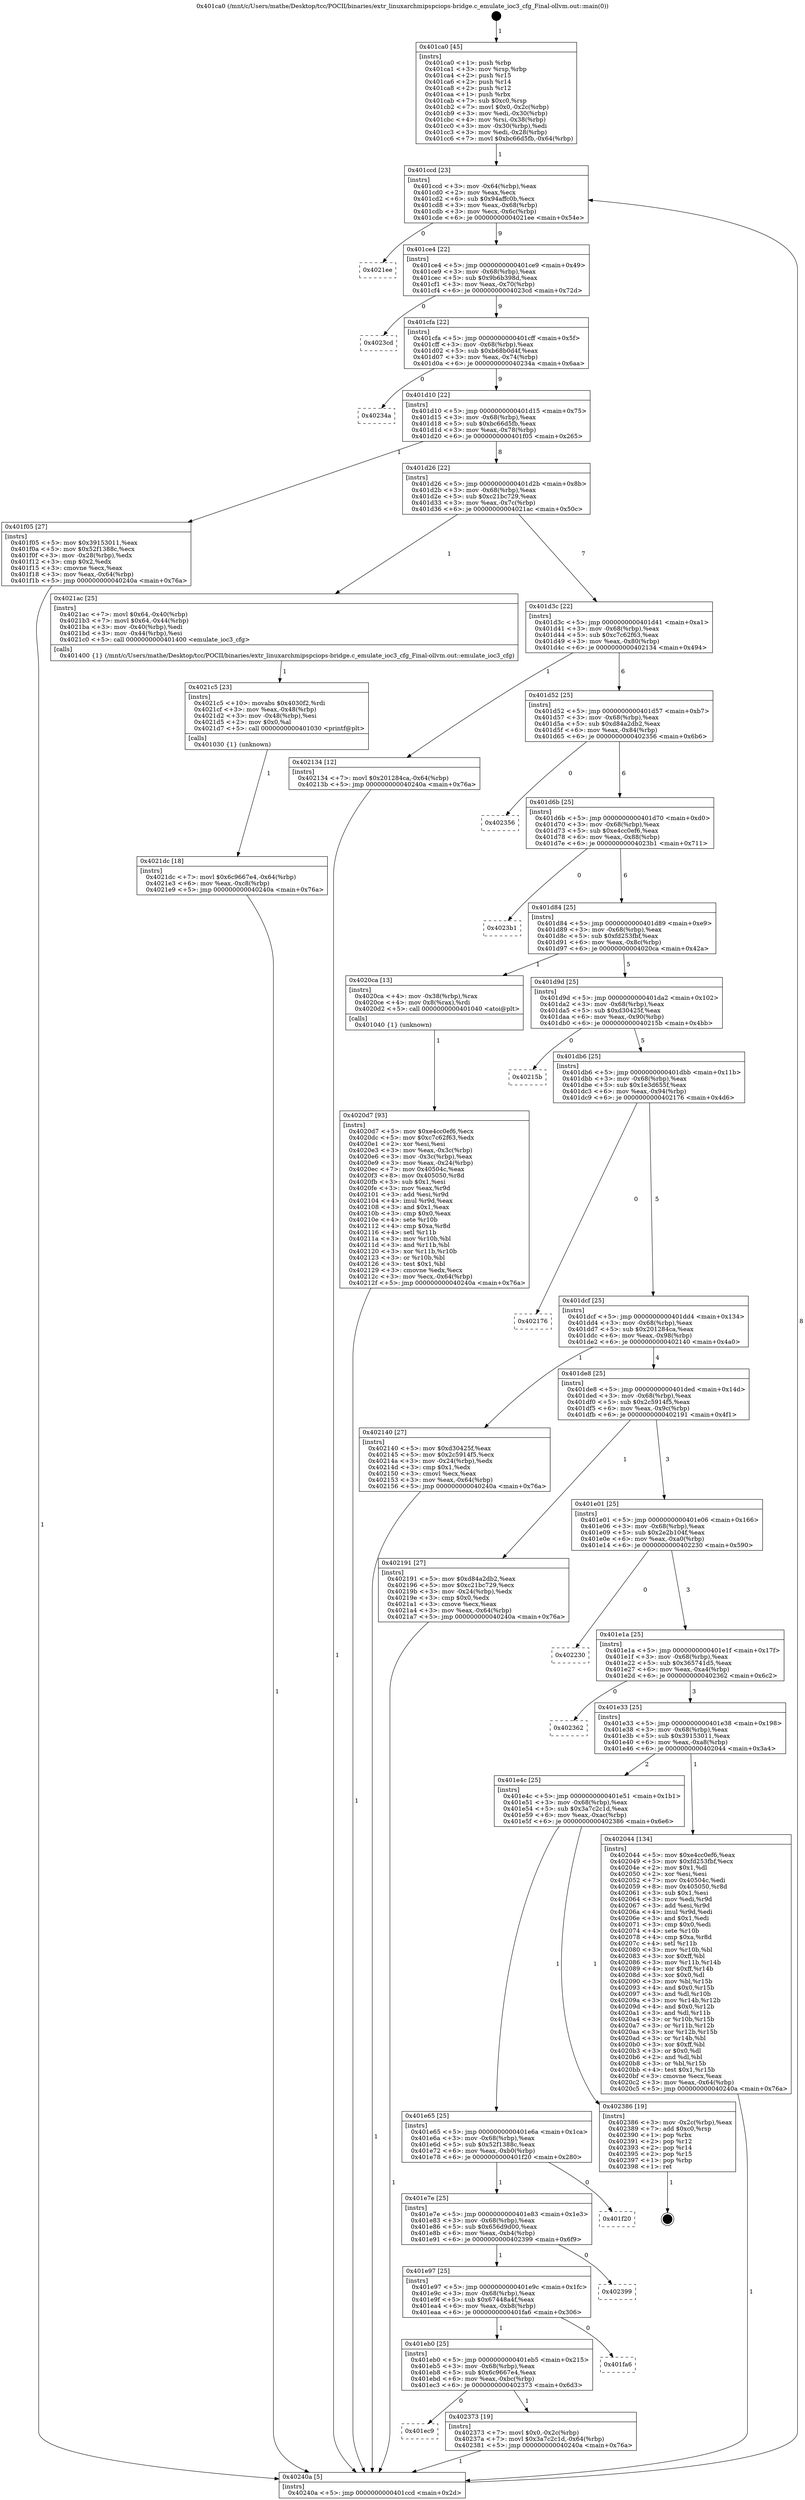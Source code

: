 digraph "0x401ca0" {
  label = "0x401ca0 (/mnt/c/Users/mathe/Desktop/tcc/POCII/binaries/extr_linuxarchmipspciops-bridge.c_emulate_ioc3_cfg_Final-ollvm.out::main(0))"
  labelloc = "t"
  node[shape=record]

  Entry [label="",width=0.3,height=0.3,shape=circle,fillcolor=black,style=filled]
  "0x401ccd" [label="{
     0x401ccd [23]\l
     | [instrs]\l
     &nbsp;&nbsp;0x401ccd \<+3\>: mov -0x64(%rbp),%eax\l
     &nbsp;&nbsp;0x401cd0 \<+2\>: mov %eax,%ecx\l
     &nbsp;&nbsp;0x401cd2 \<+6\>: sub $0x94affc0b,%ecx\l
     &nbsp;&nbsp;0x401cd8 \<+3\>: mov %eax,-0x68(%rbp)\l
     &nbsp;&nbsp;0x401cdb \<+3\>: mov %ecx,-0x6c(%rbp)\l
     &nbsp;&nbsp;0x401cde \<+6\>: je 00000000004021ee \<main+0x54e\>\l
  }"]
  "0x4021ee" [label="{
     0x4021ee\l
  }", style=dashed]
  "0x401ce4" [label="{
     0x401ce4 [22]\l
     | [instrs]\l
     &nbsp;&nbsp;0x401ce4 \<+5\>: jmp 0000000000401ce9 \<main+0x49\>\l
     &nbsp;&nbsp;0x401ce9 \<+3\>: mov -0x68(%rbp),%eax\l
     &nbsp;&nbsp;0x401cec \<+5\>: sub $0x9b6b398d,%eax\l
     &nbsp;&nbsp;0x401cf1 \<+3\>: mov %eax,-0x70(%rbp)\l
     &nbsp;&nbsp;0x401cf4 \<+6\>: je 00000000004023cd \<main+0x72d\>\l
  }"]
  Exit [label="",width=0.3,height=0.3,shape=circle,fillcolor=black,style=filled,peripheries=2]
  "0x4023cd" [label="{
     0x4023cd\l
  }", style=dashed]
  "0x401cfa" [label="{
     0x401cfa [22]\l
     | [instrs]\l
     &nbsp;&nbsp;0x401cfa \<+5\>: jmp 0000000000401cff \<main+0x5f\>\l
     &nbsp;&nbsp;0x401cff \<+3\>: mov -0x68(%rbp),%eax\l
     &nbsp;&nbsp;0x401d02 \<+5\>: sub $0xb68b0d4f,%eax\l
     &nbsp;&nbsp;0x401d07 \<+3\>: mov %eax,-0x74(%rbp)\l
     &nbsp;&nbsp;0x401d0a \<+6\>: je 000000000040234a \<main+0x6aa\>\l
  }"]
  "0x401ec9" [label="{
     0x401ec9\l
  }", style=dashed]
  "0x40234a" [label="{
     0x40234a\l
  }", style=dashed]
  "0x401d10" [label="{
     0x401d10 [22]\l
     | [instrs]\l
     &nbsp;&nbsp;0x401d10 \<+5\>: jmp 0000000000401d15 \<main+0x75\>\l
     &nbsp;&nbsp;0x401d15 \<+3\>: mov -0x68(%rbp),%eax\l
     &nbsp;&nbsp;0x401d18 \<+5\>: sub $0xbc66d5fb,%eax\l
     &nbsp;&nbsp;0x401d1d \<+3\>: mov %eax,-0x78(%rbp)\l
     &nbsp;&nbsp;0x401d20 \<+6\>: je 0000000000401f05 \<main+0x265\>\l
  }"]
  "0x402373" [label="{
     0x402373 [19]\l
     | [instrs]\l
     &nbsp;&nbsp;0x402373 \<+7\>: movl $0x0,-0x2c(%rbp)\l
     &nbsp;&nbsp;0x40237a \<+7\>: movl $0x3a7c2c1d,-0x64(%rbp)\l
     &nbsp;&nbsp;0x402381 \<+5\>: jmp 000000000040240a \<main+0x76a\>\l
  }"]
  "0x401f05" [label="{
     0x401f05 [27]\l
     | [instrs]\l
     &nbsp;&nbsp;0x401f05 \<+5\>: mov $0x39153011,%eax\l
     &nbsp;&nbsp;0x401f0a \<+5\>: mov $0x52f1388c,%ecx\l
     &nbsp;&nbsp;0x401f0f \<+3\>: mov -0x28(%rbp),%edx\l
     &nbsp;&nbsp;0x401f12 \<+3\>: cmp $0x2,%edx\l
     &nbsp;&nbsp;0x401f15 \<+3\>: cmovne %ecx,%eax\l
     &nbsp;&nbsp;0x401f18 \<+3\>: mov %eax,-0x64(%rbp)\l
     &nbsp;&nbsp;0x401f1b \<+5\>: jmp 000000000040240a \<main+0x76a\>\l
  }"]
  "0x401d26" [label="{
     0x401d26 [22]\l
     | [instrs]\l
     &nbsp;&nbsp;0x401d26 \<+5\>: jmp 0000000000401d2b \<main+0x8b\>\l
     &nbsp;&nbsp;0x401d2b \<+3\>: mov -0x68(%rbp),%eax\l
     &nbsp;&nbsp;0x401d2e \<+5\>: sub $0xc21bc729,%eax\l
     &nbsp;&nbsp;0x401d33 \<+3\>: mov %eax,-0x7c(%rbp)\l
     &nbsp;&nbsp;0x401d36 \<+6\>: je 00000000004021ac \<main+0x50c\>\l
  }"]
  "0x40240a" [label="{
     0x40240a [5]\l
     | [instrs]\l
     &nbsp;&nbsp;0x40240a \<+5\>: jmp 0000000000401ccd \<main+0x2d\>\l
  }"]
  "0x401ca0" [label="{
     0x401ca0 [45]\l
     | [instrs]\l
     &nbsp;&nbsp;0x401ca0 \<+1\>: push %rbp\l
     &nbsp;&nbsp;0x401ca1 \<+3\>: mov %rsp,%rbp\l
     &nbsp;&nbsp;0x401ca4 \<+2\>: push %r15\l
     &nbsp;&nbsp;0x401ca6 \<+2\>: push %r14\l
     &nbsp;&nbsp;0x401ca8 \<+2\>: push %r12\l
     &nbsp;&nbsp;0x401caa \<+1\>: push %rbx\l
     &nbsp;&nbsp;0x401cab \<+7\>: sub $0xc0,%rsp\l
     &nbsp;&nbsp;0x401cb2 \<+7\>: movl $0x0,-0x2c(%rbp)\l
     &nbsp;&nbsp;0x401cb9 \<+3\>: mov %edi,-0x30(%rbp)\l
     &nbsp;&nbsp;0x401cbc \<+4\>: mov %rsi,-0x38(%rbp)\l
     &nbsp;&nbsp;0x401cc0 \<+3\>: mov -0x30(%rbp),%edi\l
     &nbsp;&nbsp;0x401cc3 \<+3\>: mov %edi,-0x28(%rbp)\l
     &nbsp;&nbsp;0x401cc6 \<+7\>: movl $0xbc66d5fb,-0x64(%rbp)\l
  }"]
  "0x401eb0" [label="{
     0x401eb0 [25]\l
     | [instrs]\l
     &nbsp;&nbsp;0x401eb0 \<+5\>: jmp 0000000000401eb5 \<main+0x215\>\l
     &nbsp;&nbsp;0x401eb5 \<+3\>: mov -0x68(%rbp),%eax\l
     &nbsp;&nbsp;0x401eb8 \<+5\>: sub $0x6c9667e4,%eax\l
     &nbsp;&nbsp;0x401ebd \<+6\>: mov %eax,-0xbc(%rbp)\l
     &nbsp;&nbsp;0x401ec3 \<+6\>: je 0000000000402373 \<main+0x6d3\>\l
  }"]
  "0x4021ac" [label="{
     0x4021ac [25]\l
     | [instrs]\l
     &nbsp;&nbsp;0x4021ac \<+7\>: movl $0x64,-0x40(%rbp)\l
     &nbsp;&nbsp;0x4021b3 \<+7\>: movl $0x64,-0x44(%rbp)\l
     &nbsp;&nbsp;0x4021ba \<+3\>: mov -0x40(%rbp),%edi\l
     &nbsp;&nbsp;0x4021bd \<+3\>: mov -0x44(%rbp),%esi\l
     &nbsp;&nbsp;0x4021c0 \<+5\>: call 0000000000401400 \<emulate_ioc3_cfg\>\l
     | [calls]\l
     &nbsp;&nbsp;0x401400 \{1\} (/mnt/c/Users/mathe/Desktop/tcc/POCII/binaries/extr_linuxarchmipspciops-bridge.c_emulate_ioc3_cfg_Final-ollvm.out::emulate_ioc3_cfg)\l
  }"]
  "0x401d3c" [label="{
     0x401d3c [22]\l
     | [instrs]\l
     &nbsp;&nbsp;0x401d3c \<+5\>: jmp 0000000000401d41 \<main+0xa1\>\l
     &nbsp;&nbsp;0x401d41 \<+3\>: mov -0x68(%rbp),%eax\l
     &nbsp;&nbsp;0x401d44 \<+5\>: sub $0xc7c62f63,%eax\l
     &nbsp;&nbsp;0x401d49 \<+3\>: mov %eax,-0x80(%rbp)\l
     &nbsp;&nbsp;0x401d4c \<+6\>: je 0000000000402134 \<main+0x494\>\l
  }"]
  "0x401fa6" [label="{
     0x401fa6\l
  }", style=dashed]
  "0x402134" [label="{
     0x402134 [12]\l
     | [instrs]\l
     &nbsp;&nbsp;0x402134 \<+7\>: movl $0x201284ca,-0x64(%rbp)\l
     &nbsp;&nbsp;0x40213b \<+5\>: jmp 000000000040240a \<main+0x76a\>\l
  }"]
  "0x401d52" [label="{
     0x401d52 [25]\l
     | [instrs]\l
     &nbsp;&nbsp;0x401d52 \<+5\>: jmp 0000000000401d57 \<main+0xb7\>\l
     &nbsp;&nbsp;0x401d57 \<+3\>: mov -0x68(%rbp),%eax\l
     &nbsp;&nbsp;0x401d5a \<+5\>: sub $0xd84a2db2,%eax\l
     &nbsp;&nbsp;0x401d5f \<+6\>: mov %eax,-0x84(%rbp)\l
     &nbsp;&nbsp;0x401d65 \<+6\>: je 0000000000402356 \<main+0x6b6\>\l
  }"]
  "0x401e97" [label="{
     0x401e97 [25]\l
     | [instrs]\l
     &nbsp;&nbsp;0x401e97 \<+5\>: jmp 0000000000401e9c \<main+0x1fc\>\l
     &nbsp;&nbsp;0x401e9c \<+3\>: mov -0x68(%rbp),%eax\l
     &nbsp;&nbsp;0x401e9f \<+5\>: sub $0x67448a4f,%eax\l
     &nbsp;&nbsp;0x401ea4 \<+6\>: mov %eax,-0xb8(%rbp)\l
     &nbsp;&nbsp;0x401eaa \<+6\>: je 0000000000401fa6 \<main+0x306\>\l
  }"]
  "0x402356" [label="{
     0x402356\l
  }", style=dashed]
  "0x401d6b" [label="{
     0x401d6b [25]\l
     | [instrs]\l
     &nbsp;&nbsp;0x401d6b \<+5\>: jmp 0000000000401d70 \<main+0xd0\>\l
     &nbsp;&nbsp;0x401d70 \<+3\>: mov -0x68(%rbp),%eax\l
     &nbsp;&nbsp;0x401d73 \<+5\>: sub $0xe4cc0ef6,%eax\l
     &nbsp;&nbsp;0x401d78 \<+6\>: mov %eax,-0x88(%rbp)\l
     &nbsp;&nbsp;0x401d7e \<+6\>: je 00000000004023b1 \<main+0x711\>\l
  }"]
  "0x402399" [label="{
     0x402399\l
  }", style=dashed]
  "0x4023b1" [label="{
     0x4023b1\l
  }", style=dashed]
  "0x401d84" [label="{
     0x401d84 [25]\l
     | [instrs]\l
     &nbsp;&nbsp;0x401d84 \<+5\>: jmp 0000000000401d89 \<main+0xe9\>\l
     &nbsp;&nbsp;0x401d89 \<+3\>: mov -0x68(%rbp),%eax\l
     &nbsp;&nbsp;0x401d8c \<+5\>: sub $0xfd253fbf,%eax\l
     &nbsp;&nbsp;0x401d91 \<+6\>: mov %eax,-0x8c(%rbp)\l
     &nbsp;&nbsp;0x401d97 \<+6\>: je 00000000004020ca \<main+0x42a\>\l
  }"]
  "0x401e7e" [label="{
     0x401e7e [25]\l
     | [instrs]\l
     &nbsp;&nbsp;0x401e7e \<+5\>: jmp 0000000000401e83 \<main+0x1e3\>\l
     &nbsp;&nbsp;0x401e83 \<+3\>: mov -0x68(%rbp),%eax\l
     &nbsp;&nbsp;0x401e86 \<+5\>: sub $0x656d9d00,%eax\l
     &nbsp;&nbsp;0x401e8b \<+6\>: mov %eax,-0xb4(%rbp)\l
     &nbsp;&nbsp;0x401e91 \<+6\>: je 0000000000402399 \<main+0x6f9\>\l
  }"]
  "0x4020ca" [label="{
     0x4020ca [13]\l
     | [instrs]\l
     &nbsp;&nbsp;0x4020ca \<+4\>: mov -0x38(%rbp),%rax\l
     &nbsp;&nbsp;0x4020ce \<+4\>: mov 0x8(%rax),%rdi\l
     &nbsp;&nbsp;0x4020d2 \<+5\>: call 0000000000401040 \<atoi@plt\>\l
     | [calls]\l
     &nbsp;&nbsp;0x401040 \{1\} (unknown)\l
  }"]
  "0x401d9d" [label="{
     0x401d9d [25]\l
     | [instrs]\l
     &nbsp;&nbsp;0x401d9d \<+5\>: jmp 0000000000401da2 \<main+0x102\>\l
     &nbsp;&nbsp;0x401da2 \<+3\>: mov -0x68(%rbp),%eax\l
     &nbsp;&nbsp;0x401da5 \<+5\>: sub $0xd30425f,%eax\l
     &nbsp;&nbsp;0x401daa \<+6\>: mov %eax,-0x90(%rbp)\l
     &nbsp;&nbsp;0x401db0 \<+6\>: je 000000000040215b \<main+0x4bb\>\l
  }"]
  "0x401f20" [label="{
     0x401f20\l
  }", style=dashed]
  "0x40215b" [label="{
     0x40215b\l
  }", style=dashed]
  "0x401db6" [label="{
     0x401db6 [25]\l
     | [instrs]\l
     &nbsp;&nbsp;0x401db6 \<+5\>: jmp 0000000000401dbb \<main+0x11b\>\l
     &nbsp;&nbsp;0x401dbb \<+3\>: mov -0x68(%rbp),%eax\l
     &nbsp;&nbsp;0x401dbe \<+5\>: sub $0x1e3d655f,%eax\l
     &nbsp;&nbsp;0x401dc3 \<+6\>: mov %eax,-0x94(%rbp)\l
     &nbsp;&nbsp;0x401dc9 \<+6\>: je 0000000000402176 \<main+0x4d6\>\l
  }"]
  "0x401e65" [label="{
     0x401e65 [25]\l
     | [instrs]\l
     &nbsp;&nbsp;0x401e65 \<+5\>: jmp 0000000000401e6a \<main+0x1ca\>\l
     &nbsp;&nbsp;0x401e6a \<+3\>: mov -0x68(%rbp),%eax\l
     &nbsp;&nbsp;0x401e6d \<+5\>: sub $0x52f1388c,%eax\l
     &nbsp;&nbsp;0x401e72 \<+6\>: mov %eax,-0xb0(%rbp)\l
     &nbsp;&nbsp;0x401e78 \<+6\>: je 0000000000401f20 \<main+0x280\>\l
  }"]
  "0x402176" [label="{
     0x402176\l
  }", style=dashed]
  "0x401dcf" [label="{
     0x401dcf [25]\l
     | [instrs]\l
     &nbsp;&nbsp;0x401dcf \<+5\>: jmp 0000000000401dd4 \<main+0x134\>\l
     &nbsp;&nbsp;0x401dd4 \<+3\>: mov -0x68(%rbp),%eax\l
     &nbsp;&nbsp;0x401dd7 \<+5\>: sub $0x201284ca,%eax\l
     &nbsp;&nbsp;0x401ddc \<+6\>: mov %eax,-0x98(%rbp)\l
     &nbsp;&nbsp;0x401de2 \<+6\>: je 0000000000402140 \<main+0x4a0\>\l
  }"]
  "0x402386" [label="{
     0x402386 [19]\l
     | [instrs]\l
     &nbsp;&nbsp;0x402386 \<+3\>: mov -0x2c(%rbp),%eax\l
     &nbsp;&nbsp;0x402389 \<+7\>: add $0xc0,%rsp\l
     &nbsp;&nbsp;0x402390 \<+1\>: pop %rbx\l
     &nbsp;&nbsp;0x402391 \<+2\>: pop %r12\l
     &nbsp;&nbsp;0x402393 \<+2\>: pop %r14\l
     &nbsp;&nbsp;0x402395 \<+2\>: pop %r15\l
     &nbsp;&nbsp;0x402397 \<+1\>: pop %rbp\l
     &nbsp;&nbsp;0x402398 \<+1\>: ret\l
  }"]
  "0x402140" [label="{
     0x402140 [27]\l
     | [instrs]\l
     &nbsp;&nbsp;0x402140 \<+5\>: mov $0xd30425f,%eax\l
     &nbsp;&nbsp;0x402145 \<+5\>: mov $0x2c5914f5,%ecx\l
     &nbsp;&nbsp;0x40214a \<+3\>: mov -0x24(%rbp),%edx\l
     &nbsp;&nbsp;0x40214d \<+3\>: cmp $0x1,%edx\l
     &nbsp;&nbsp;0x402150 \<+3\>: cmovl %ecx,%eax\l
     &nbsp;&nbsp;0x402153 \<+3\>: mov %eax,-0x64(%rbp)\l
     &nbsp;&nbsp;0x402156 \<+5\>: jmp 000000000040240a \<main+0x76a\>\l
  }"]
  "0x401de8" [label="{
     0x401de8 [25]\l
     | [instrs]\l
     &nbsp;&nbsp;0x401de8 \<+5\>: jmp 0000000000401ded \<main+0x14d\>\l
     &nbsp;&nbsp;0x401ded \<+3\>: mov -0x68(%rbp),%eax\l
     &nbsp;&nbsp;0x401df0 \<+5\>: sub $0x2c5914f5,%eax\l
     &nbsp;&nbsp;0x401df5 \<+6\>: mov %eax,-0x9c(%rbp)\l
     &nbsp;&nbsp;0x401dfb \<+6\>: je 0000000000402191 \<main+0x4f1\>\l
  }"]
  "0x4021dc" [label="{
     0x4021dc [18]\l
     | [instrs]\l
     &nbsp;&nbsp;0x4021dc \<+7\>: movl $0x6c9667e4,-0x64(%rbp)\l
     &nbsp;&nbsp;0x4021e3 \<+6\>: mov %eax,-0xc8(%rbp)\l
     &nbsp;&nbsp;0x4021e9 \<+5\>: jmp 000000000040240a \<main+0x76a\>\l
  }"]
  "0x402191" [label="{
     0x402191 [27]\l
     | [instrs]\l
     &nbsp;&nbsp;0x402191 \<+5\>: mov $0xd84a2db2,%eax\l
     &nbsp;&nbsp;0x402196 \<+5\>: mov $0xc21bc729,%ecx\l
     &nbsp;&nbsp;0x40219b \<+3\>: mov -0x24(%rbp),%edx\l
     &nbsp;&nbsp;0x40219e \<+3\>: cmp $0x0,%edx\l
     &nbsp;&nbsp;0x4021a1 \<+3\>: cmove %ecx,%eax\l
     &nbsp;&nbsp;0x4021a4 \<+3\>: mov %eax,-0x64(%rbp)\l
     &nbsp;&nbsp;0x4021a7 \<+5\>: jmp 000000000040240a \<main+0x76a\>\l
  }"]
  "0x401e01" [label="{
     0x401e01 [25]\l
     | [instrs]\l
     &nbsp;&nbsp;0x401e01 \<+5\>: jmp 0000000000401e06 \<main+0x166\>\l
     &nbsp;&nbsp;0x401e06 \<+3\>: mov -0x68(%rbp),%eax\l
     &nbsp;&nbsp;0x401e09 \<+5\>: sub $0x2e2b104f,%eax\l
     &nbsp;&nbsp;0x401e0e \<+6\>: mov %eax,-0xa0(%rbp)\l
     &nbsp;&nbsp;0x401e14 \<+6\>: je 0000000000402230 \<main+0x590\>\l
  }"]
  "0x4021c5" [label="{
     0x4021c5 [23]\l
     | [instrs]\l
     &nbsp;&nbsp;0x4021c5 \<+10\>: movabs $0x4030f2,%rdi\l
     &nbsp;&nbsp;0x4021cf \<+3\>: mov %eax,-0x48(%rbp)\l
     &nbsp;&nbsp;0x4021d2 \<+3\>: mov -0x48(%rbp),%esi\l
     &nbsp;&nbsp;0x4021d5 \<+2\>: mov $0x0,%al\l
     &nbsp;&nbsp;0x4021d7 \<+5\>: call 0000000000401030 \<printf@plt\>\l
     | [calls]\l
     &nbsp;&nbsp;0x401030 \{1\} (unknown)\l
  }"]
  "0x402230" [label="{
     0x402230\l
  }", style=dashed]
  "0x401e1a" [label="{
     0x401e1a [25]\l
     | [instrs]\l
     &nbsp;&nbsp;0x401e1a \<+5\>: jmp 0000000000401e1f \<main+0x17f\>\l
     &nbsp;&nbsp;0x401e1f \<+3\>: mov -0x68(%rbp),%eax\l
     &nbsp;&nbsp;0x401e22 \<+5\>: sub $0x365741d5,%eax\l
     &nbsp;&nbsp;0x401e27 \<+6\>: mov %eax,-0xa4(%rbp)\l
     &nbsp;&nbsp;0x401e2d \<+6\>: je 0000000000402362 \<main+0x6c2\>\l
  }"]
  "0x4020d7" [label="{
     0x4020d7 [93]\l
     | [instrs]\l
     &nbsp;&nbsp;0x4020d7 \<+5\>: mov $0xe4cc0ef6,%ecx\l
     &nbsp;&nbsp;0x4020dc \<+5\>: mov $0xc7c62f63,%edx\l
     &nbsp;&nbsp;0x4020e1 \<+2\>: xor %esi,%esi\l
     &nbsp;&nbsp;0x4020e3 \<+3\>: mov %eax,-0x3c(%rbp)\l
     &nbsp;&nbsp;0x4020e6 \<+3\>: mov -0x3c(%rbp),%eax\l
     &nbsp;&nbsp;0x4020e9 \<+3\>: mov %eax,-0x24(%rbp)\l
     &nbsp;&nbsp;0x4020ec \<+7\>: mov 0x40504c,%eax\l
     &nbsp;&nbsp;0x4020f3 \<+8\>: mov 0x405050,%r8d\l
     &nbsp;&nbsp;0x4020fb \<+3\>: sub $0x1,%esi\l
     &nbsp;&nbsp;0x4020fe \<+3\>: mov %eax,%r9d\l
     &nbsp;&nbsp;0x402101 \<+3\>: add %esi,%r9d\l
     &nbsp;&nbsp;0x402104 \<+4\>: imul %r9d,%eax\l
     &nbsp;&nbsp;0x402108 \<+3\>: and $0x1,%eax\l
     &nbsp;&nbsp;0x40210b \<+3\>: cmp $0x0,%eax\l
     &nbsp;&nbsp;0x40210e \<+4\>: sete %r10b\l
     &nbsp;&nbsp;0x402112 \<+4\>: cmp $0xa,%r8d\l
     &nbsp;&nbsp;0x402116 \<+4\>: setl %r11b\l
     &nbsp;&nbsp;0x40211a \<+3\>: mov %r10b,%bl\l
     &nbsp;&nbsp;0x40211d \<+3\>: and %r11b,%bl\l
     &nbsp;&nbsp;0x402120 \<+3\>: xor %r11b,%r10b\l
     &nbsp;&nbsp;0x402123 \<+3\>: or %r10b,%bl\l
     &nbsp;&nbsp;0x402126 \<+3\>: test $0x1,%bl\l
     &nbsp;&nbsp;0x402129 \<+3\>: cmovne %edx,%ecx\l
     &nbsp;&nbsp;0x40212c \<+3\>: mov %ecx,-0x64(%rbp)\l
     &nbsp;&nbsp;0x40212f \<+5\>: jmp 000000000040240a \<main+0x76a\>\l
  }"]
  "0x402362" [label="{
     0x402362\l
  }", style=dashed]
  "0x401e33" [label="{
     0x401e33 [25]\l
     | [instrs]\l
     &nbsp;&nbsp;0x401e33 \<+5\>: jmp 0000000000401e38 \<main+0x198\>\l
     &nbsp;&nbsp;0x401e38 \<+3\>: mov -0x68(%rbp),%eax\l
     &nbsp;&nbsp;0x401e3b \<+5\>: sub $0x39153011,%eax\l
     &nbsp;&nbsp;0x401e40 \<+6\>: mov %eax,-0xa8(%rbp)\l
     &nbsp;&nbsp;0x401e46 \<+6\>: je 0000000000402044 \<main+0x3a4\>\l
  }"]
  "0x401e4c" [label="{
     0x401e4c [25]\l
     | [instrs]\l
     &nbsp;&nbsp;0x401e4c \<+5\>: jmp 0000000000401e51 \<main+0x1b1\>\l
     &nbsp;&nbsp;0x401e51 \<+3\>: mov -0x68(%rbp),%eax\l
     &nbsp;&nbsp;0x401e54 \<+5\>: sub $0x3a7c2c1d,%eax\l
     &nbsp;&nbsp;0x401e59 \<+6\>: mov %eax,-0xac(%rbp)\l
     &nbsp;&nbsp;0x401e5f \<+6\>: je 0000000000402386 \<main+0x6e6\>\l
  }"]
  "0x402044" [label="{
     0x402044 [134]\l
     | [instrs]\l
     &nbsp;&nbsp;0x402044 \<+5\>: mov $0xe4cc0ef6,%eax\l
     &nbsp;&nbsp;0x402049 \<+5\>: mov $0xfd253fbf,%ecx\l
     &nbsp;&nbsp;0x40204e \<+2\>: mov $0x1,%dl\l
     &nbsp;&nbsp;0x402050 \<+2\>: xor %esi,%esi\l
     &nbsp;&nbsp;0x402052 \<+7\>: mov 0x40504c,%edi\l
     &nbsp;&nbsp;0x402059 \<+8\>: mov 0x405050,%r8d\l
     &nbsp;&nbsp;0x402061 \<+3\>: sub $0x1,%esi\l
     &nbsp;&nbsp;0x402064 \<+3\>: mov %edi,%r9d\l
     &nbsp;&nbsp;0x402067 \<+3\>: add %esi,%r9d\l
     &nbsp;&nbsp;0x40206a \<+4\>: imul %r9d,%edi\l
     &nbsp;&nbsp;0x40206e \<+3\>: and $0x1,%edi\l
     &nbsp;&nbsp;0x402071 \<+3\>: cmp $0x0,%edi\l
     &nbsp;&nbsp;0x402074 \<+4\>: sete %r10b\l
     &nbsp;&nbsp;0x402078 \<+4\>: cmp $0xa,%r8d\l
     &nbsp;&nbsp;0x40207c \<+4\>: setl %r11b\l
     &nbsp;&nbsp;0x402080 \<+3\>: mov %r10b,%bl\l
     &nbsp;&nbsp;0x402083 \<+3\>: xor $0xff,%bl\l
     &nbsp;&nbsp;0x402086 \<+3\>: mov %r11b,%r14b\l
     &nbsp;&nbsp;0x402089 \<+4\>: xor $0xff,%r14b\l
     &nbsp;&nbsp;0x40208d \<+3\>: xor $0x0,%dl\l
     &nbsp;&nbsp;0x402090 \<+3\>: mov %bl,%r15b\l
     &nbsp;&nbsp;0x402093 \<+4\>: and $0x0,%r15b\l
     &nbsp;&nbsp;0x402097 \<+3\>: and %dl,%r10b\l
     &nbsp;&nbsp;0x40209a \<+3\>: mov %r14b,%r12b\l
     &nbsp;&nbsp;0x40209d \<+4\>: and $0x0,%r12b\l
     &nbsp;&nbsp;0x4020a1 \<+3\>: and %dl,%r11b\l
     &nbsp;&nbsp;0x4020a4 \<+3\>: or %r10b,%r15b\l
     &nbsp;&nbsp;0x4020a7 \<+3\>: or %r11b,%r12b\l
     &nbsp;&nbsp;0x4020aa \<+3\>: xor %r12b,%r15b\l
     &nbsp;&nbsp;0x4020ad \<+3\>: or %r14b,%bl\l
     &nbsp;&nbsp;0x4020b0 \<+3\>: xor $0xff,%bl\l
     &nbsp;&nbsp;0x4020b3 \<+3\>: or $0x0,%dl\l
     &nbsp;&nbsp;0x4020b6 \<+2\>: and %dl,%bl\l
     &nbsp;&nbsp;0x4020b8 \<+3\>: or %bl,%r15b\l
     &nbsp;&nbsp;0x4020bb \<+4\>: test $0x1,%r15b\l
     &nbsp;&nbsp;0x4020bf \<+3\>: cmovne %ecx,%eax\l
     &nbsp;&nbsp;0x4020c2 \<+3\>: mov %eax,-0x64(%rbp)\l
     &nbsp;&nbsp;0x4020c5 \<+5\>: jmp 000000000040240a \<main+0x76a\>\l
  }"]
  Entry -> "0x401ca0" [label=" 1"]
  "0x401ccd" -> "0x4021ee" [label=" 0"]
  "0x401ccd" -> "0x401ce4" [label=" 9"]
  "0x402386" -> Exit [label=" 1"]
  "0x401ce4" -> "0x4023cd" [label=" 0"]
  "0x401ce4" -> "0x401cfa" [label=" 9"]
  "0x402373" -> "0x40240a" [label=" 1"]
  "0x401cfa" -> "0x40234a" [label=" 0"]
  "0x401cfa" -> "0x401d10" [label=" 9"]
  "0x401eb0" -> "0x401ec9" [label=" 0"]
  "0x401d10" -> "0x401f05" [label=" 1"]
  "0x401d10" -> "0x401d26" [label=" 8"]
  "0x401f05" -> "0x40240a" [label=" 1"]
  "0x401ca0" -> "0x401ccd" [label=" 1"]
  "0x40240a" -> "0x401ccd" [label=" 8"]
  "0x401eb0" -> "0x402373" [label=" 1"]
  "0x401d26" -> "0x4021ac" [label=" 1"]
  "0x401d26" -> "0x401d3c" [label=" 7"]
  "0x401e97" -> "0x401eb0" [label=" 1"]
  "0x401d3c" -> "0x402134" [label=" 1"]
  "0x401d3c" -> "0x401d52" [label=" 6"]
  "0x401e97" -> "0x401fa6" [label=" 0"]
  "0x401d52" -> "0x402356" [label=" 0"]
  "0x401d52" -> "0x401d6b" [label=" 6"]
  "0x401e7e" -> "0x401e97" [label=" 1"]
  "0x401d6b" -> "0x4023b1" [label=" 0"]
  "0x401d6b" -> "0x401d84" [label=" 6"]
  "0x401e7e" -> "0x402399" [label=" 0"]
  "0x401d84" -> "0x4020ca" [label=" 1"]
  "0x401d84" -> "0x401d9d" [label=" 5"]
  "0x401e65" -> "0x401e7e" [label=" 1"]
  "0x401d9d" -> "0x40215b" [label=" 0"]
  "0x401d9d" -> "0x401db6" [label=" 5"]
  "0x401e65" -> "0x401f20" [label=" 0"]
  "0x401db6" -> "0x402176" [label=" 0"]
  "0x401db6" -> "0x401dcf" [label=" 5"]
  "0x401e4c" -> "0x401e65" [label=" 1"]
  "0x401dcf" -> "0x402140" [label=" 1"]
  "0x401dcf" -> "0x401de8" [label=" 4"]
  "0x401e4c" -> "0x402386" [label=" 1"]
  "0x401de8" -> "0x402191" [label=" 1"]
  "0x401de8" -> "0x401e01" [label=" 3"]
  "0x4021dc" -> "0x40240a" [label=" 1"]
  "0x401e01" -> "0x402230" [label=" 0"]
  "0x401e01" -> "0x401e1a" [label=" 3"]
  "0x4021c5" -> "0x4021dc" [label=" 1"]
  "0x401e1a" -> "0x402362" [label=" 0"]
  "0x401e1a" -> "0x401e33" [label=" 3"]
  "0x4021ac" -> "0x4021c5" [label=" 1"]
  "0x401e33" -> "0x402044" [label=" 1"]
  "0x401e33" -> "0x401e4c" [label=" 2"]
  "0x402044" -> "0x40240a" [label=" 1"]
  "0x4020ca" -> "0x4020d7" [label=" 1"]
  "0x4020d7" -> "0x40240a" [label=" 1"]
  "0x402134" -> "0x40240a" [label=" 1"]
  "0x402140" -> "0x40240a" [label=" 1"]
  "0x402191" -> "0x40240a" [label=" 1"]
}
